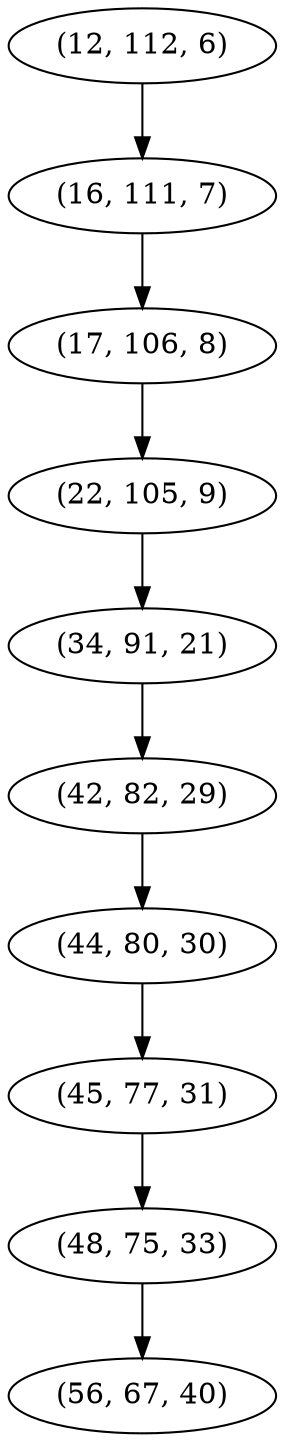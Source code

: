 digraph tree {
    "(12, 112, 6)";
    "(16, 111, 7)";
    "(17, 106, 8)";
    "(22, 105, 9)";
    "(34, 91, 21)";
    "(42, 82, 29)";
    "(44, 80, 30)";
    "(45, 77, 31)";
    "(48, 75, 33)";
    "(56, 67, 40)";
    "(12, 112, 6)" -> "(16, 111, 7)";
    "(16, 111, 7)" -> "(17, 106, 8)";
    "(17, 106, 8)" -> "(22, 105, 9)";
    "(22, 105, 9)" -> "(34, 91, 21)";
    "(34, 91, 21)" -> "(42, 82, 29)";
    "(42, 82, 29)" -> "(44, 80, 30)";
    "(44, 80, 30)" -> "(45, 77, 31)";
    "(45, 77, 31)" -> "(48, 75, 33)";
    "(48, 75, 33)" -> "(56, 67, 40)";
}
